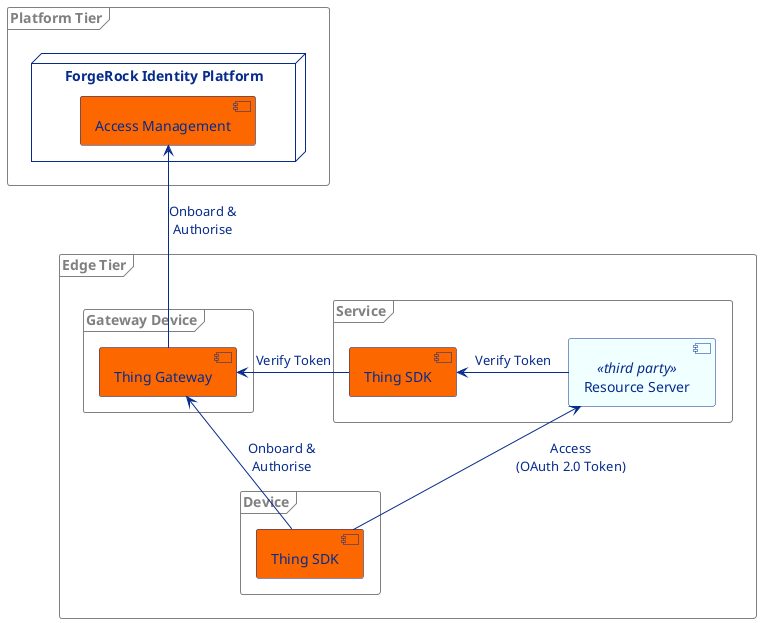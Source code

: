 @startuml

skinparam component {
  FontColor #062b8c
  BackgroundColor #fc6700
  BorderColor #062b8c
  BackgroundColor<<third party>> azure
  ArrowColor #062b8c
  ArrowFontColor #062b8c
}
skinparam node {
  BorderColor #062b8c
  FontColor #062b8c
}
skinparam frame {
  BorderColor Grey
  FontColor Grey
}

frame "Edge Tier" {
    frame "Service" {
        [Thing SDK] as gc2
        [Resource Server] as rs <<third party>>
    }
    frame "Gateway Device" {
        [Thing Gateway] as gt
    }
    frame "Device" {
        [Thing SDK] as gc1
    }
}
frame "Platform Tier" {
    node "ForgeRock Identity Platform" {
        [Access Management] as am
    }
}

gc1 -up-> gt : Onboard &\nAuthorise
gt -up-> am : Onboard &\nAuthorise
rs -left-> gc2 : Verify Token
gc2 -left-> gt : Verify Token
gc1 -up-> rs : Access\n(OAuth 2.0 Token)
@enduml